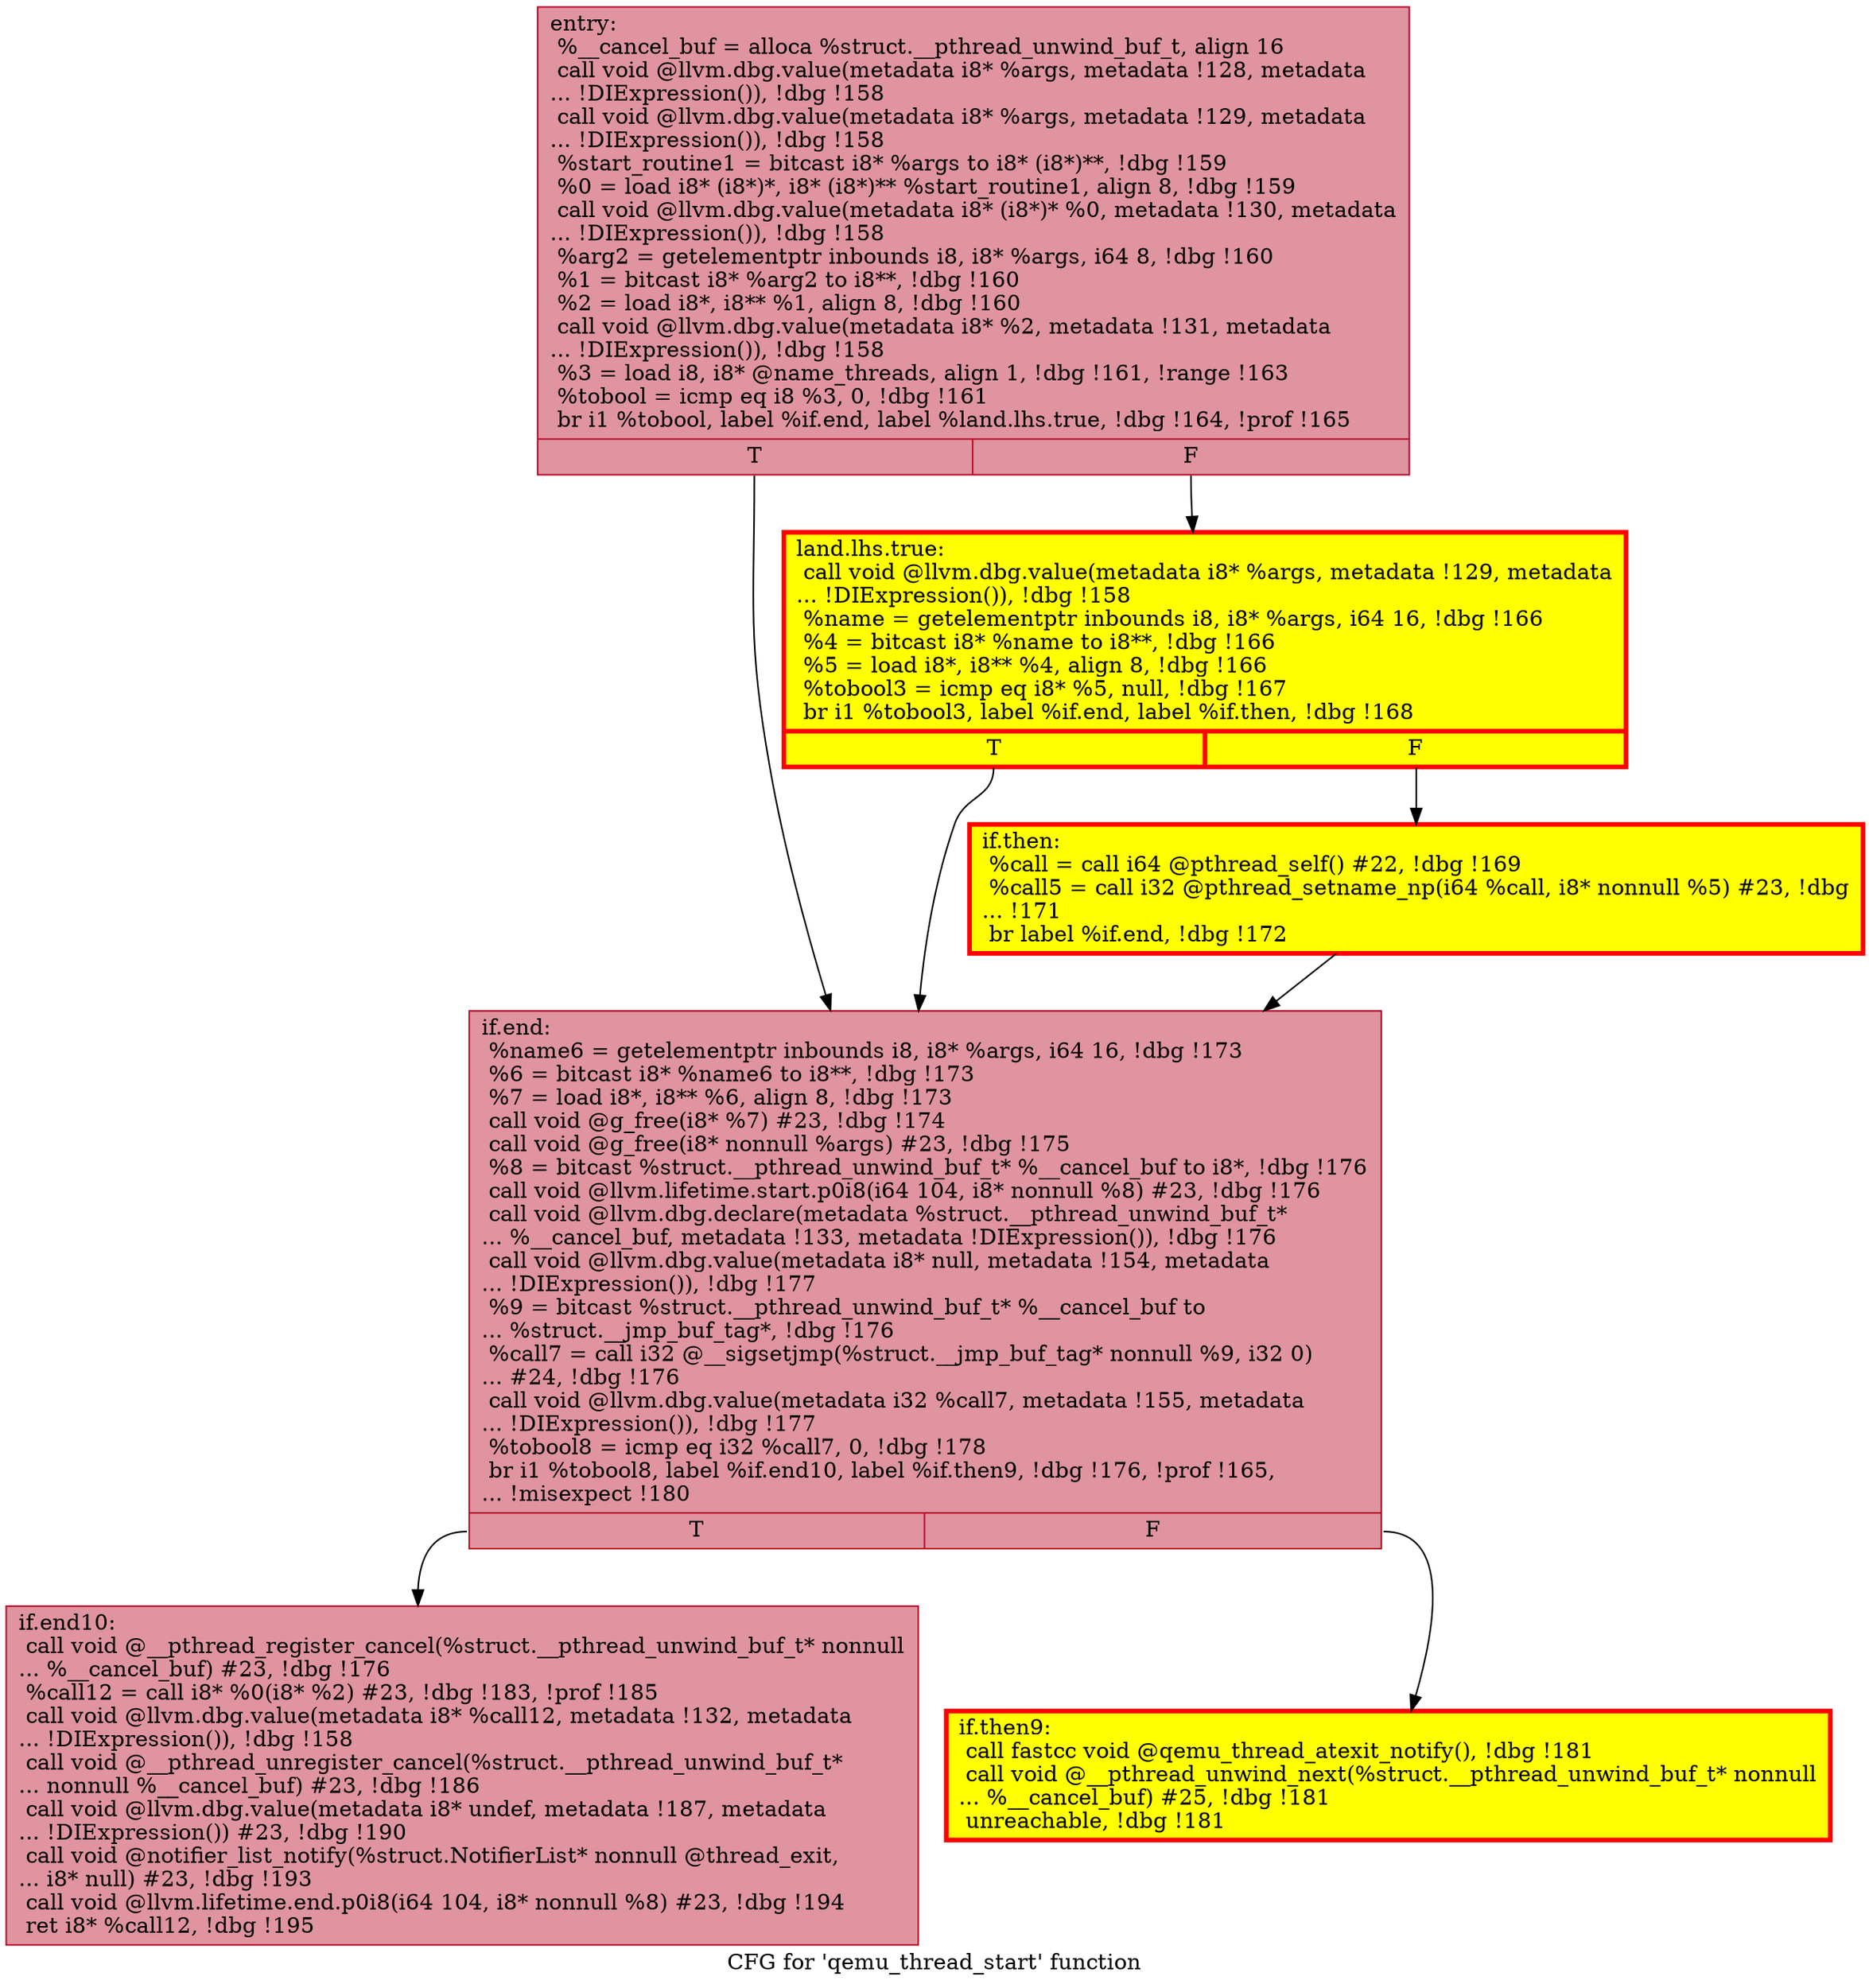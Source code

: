 digraph "CFG for 'qemu_thread_start' function" {
	label="CFG for 'qemu_thread_start' function";

	Node0x5613f1aed960 [shape=record,color="#b70d28ff", style=filled, fillcolor="#b70d2870",label="{entry:\l  %__cancel_buf = alloca %struct.__pthread_unwind_buf_t, align 16\l  call void @llvm.dbg.value(metadata i8* %args, metadata !128, metadata\l... !DIExpression()), !dbg !158\l  call void @llvm.dbg.value(metadata i8* %args, metadata !129, metadata\l... !DIExpression()), !dbg !158\l  %start_routine1 = bitcast i8* %args to i8* (i8*)**, !dbg !159\l  %0 = load i8* (i8*)*, i8* (i8*)** %start_routine1, align 8, !dbg !159\l  call void @llvm.dbg.value(metadata i8* (i8*)* %0, metadata !130, metadata\l... !DIExpression()), !dbg !158\l  %arg2 = getelementptr inbounds i8, i8* %args, i64 8, !dbg !160\l  %1 = bitcast i8* %arg2 to i8**, !dbg !160\l  %2 = load i8*, i8** %1, align 8, !dbg !160\l  call void @llvm.dbg.value(metadata i8* %2, metadata !131, metadata\l... !DIExpression()), !dbg !158\l  %3 = load i8, i8* @name_threads, align 1, !dbg !161, !range !163\l  %tobool = icmp eq i8 %3, 0, !dbg !161\l  br i1 %tobool, label %if.end, label %land.lhs.true, !dbg !164, !prof !165\l|{<s0>T|<s1>F}}"];
	Node0x5613f1aed960:s0 -> Node0x5613f1af0270;
	Node0x5613f1aed960:s1 -> Node0x5613f1af02e0;
	Node0x5613f1af02e0 [shape=record,penwidth=3.0, style="filled", color="red", fillcolor="yellow",label="{land.lhs.true:                                    \l  call void @llvm.dbg.value(metadata i8* %args, metadata !129, metadata\l... !DIExpression()), !dbg !158\l  %name = getelementptr inbounds i8, i8* %args, i64 16, !dbg !166\l  %4 = bitcast i8* %name to i8**, !dbg !166\l  %5 = load i8*, i8** %4, align 8, !dbg !166\l  %tobool3 = icmp eq i8* %5, null, !dbg !167\l  br i1 %tobool3, label %if.end, label %if.then, !dbg !168\l|{<s0>T|<s1>F}}"];
	Node0x5613f1af02e0:s0 -> Node0x5613f1af0270;
	Node0x5613f1af02e0:s1 -> Node0x5613f1af0200;
	Node0x5613f1af0200 [shape=record,penwidth=3.0, style="filled", color="red", fillcolor="yellow",label="{if.then:                                          \l  %call = call i64 @pthread_self() #22, !dbg !169\l  %call5 = call i32 @pthread_setname_np(i64 %call, i8* nonnull %5) #23, !dbg\l... !171\l  br label %if.end, !dbg !172\l}"];
	Node0x5613f1af0200 -> Node0x5613f1af0270;
	Node0x5613f1af0270 [shape=record,color="#b70d28ff", style=filled, fillcolor="#b70d2870",label="{if.end:                                           \l  %name6 = getelementptr inbounds i8, i8* %args, i64 16, !dbg !173\l  %6 = bitcast i8* %name6 to i8**, !dbg !173\l  %7 = load i8*, i8** %6, align 8, !dbg !173\l  call void @g_free(i8* %7) #23, !dbg !174\l  call void @g_free(i8* nonnull %args) #23, !dbg !175\l  %8 = bitcast %struct.__pthread_unwind_buf_t* %__cancel_buf to i8*, !dbg !176\l  call void @llvm.lifetime.start.p0i8(i64 104, i8* nonnull %8) #23, !dbg !176\l  call void @llvm.dbg.declare(metadata %struct.__pthread_unwind_buf_t*\l... %__cancel_buf, metadata !133, metadata !DIExpression()), !dbg !176\l  call void @llvm.dbg.value(metadata i8* null, metadata !154, metadata\l... !DIExpression()), !dbg !177\l  %9 = bitcast %struct.__pthread_unwind_buf_t* %__cancel_buf to\l... %struct.__jmp_buf_tag*, !dbg !176\l  %call7 = call i32 @__sigsetjmp(%struct.__jmp_buf_tag* nonnull %9, i32 0)\l... #24, !dbg !176\l  call void @llvm.dbg.value(metadata i32 %call7, metadata !155, metadata\l... !DIExpression()), !dbg !177\l  %tobool8 = icmp eq i32 %call7, 0, !dbg !178\l  br i1 %tobool8, label %if.end10, label %if.then9, !dbg !176, !prof !165,\l... !misexpect !180\l|{<s0>T|<s1>F}}"];
	Node0x5613f1af0270:s0 -> Node0x5613f1af5630;
	Node0x5613f1af0270:s1 -> Node0x5613f1af55e0;
	Node0x5613f1af55e0 [shape=record,penwidth=3.0, style="filled", color="red", fillcolor="yellow",label="{if.then9:                                         \l  call fastcc void @qemu_thread_atexit_notify(), !dbg !181\l  call void @__pthread_unwind_next(%struct.__pthread_unwind_buf_t* nonnull\l... %__cancel_buf) #25, !dbg !181\l  unreachable, !dbg !181\l}"];
	Node0x5613f1af5630 [shape=record,color="#b70d28ff", style=filled, fillcolor="#b70d2870",label="{if.end10:                                         \l  call void @__pthread_register_cancel(%struct.__pthread_unwind_buf_t* nonnull\l... %__cancel_buf) #23, !dbg !176\l  %call12 = call i8* %0(i8* %2) #23, !dbg !183, !prof !185\l  call void @llvm.dbg.value(metadata i8* %call12, metadata !132, metadata\l... !DIExpression()), !dbg !158\l  call void @__pthread_unregister_cancel(%struct.__pthread_unwind_buf_t*\l... nonnull %__cancel_buf) #23, !dbg !186\l  call void @llvm.dbg.value(metadata i8* undef, metadata !187, metadata\l... !DIExpression()) #23, !dbg !190\l  call void @notifier_list_notify(%struct.NotifierList* nonnull @thread_exit,\l... i8* null) #23, !dbg !193\l  call void @llvm.lifetime.end.p0i8(i64 104, i8* nonnull %8) #23, !dbg !194\l  ret i8* %call12, !dbg !195\l}"];
}
